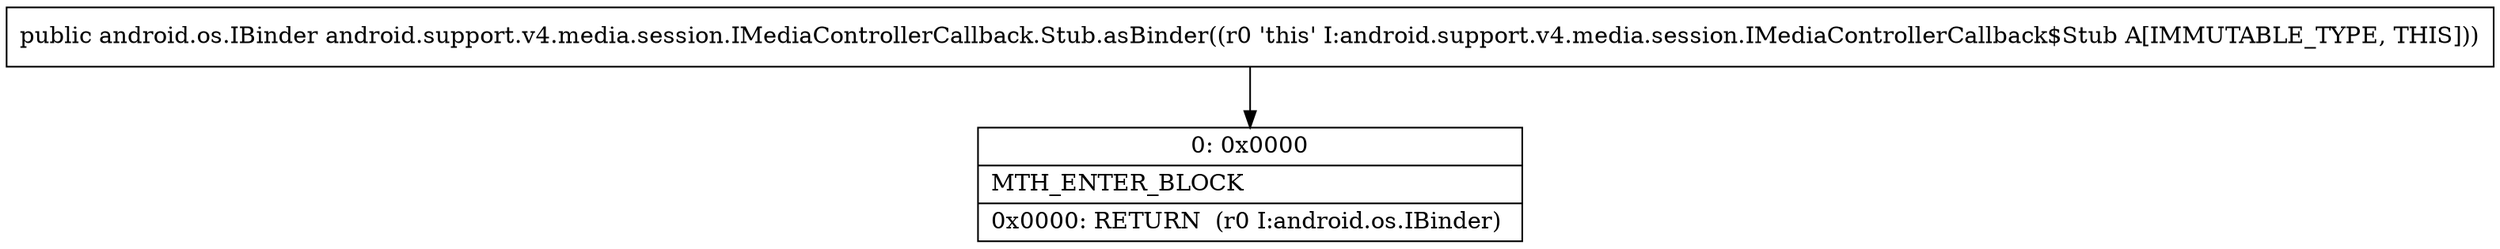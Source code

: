 digraph "CFG forandroid.support.v4.media.session.IMediaControllerCallback.Stub.asBinder()Landroid\/os\/IBinder;" {
Node_0 [shape=record,label="{0\:\ 0x0000|MTH_ENTER_BLOCK\l|0x0000: RETURN  (r0 I:android.os.IBinder) \l}"];
MethodNode[shape=record,label="{public android.os.IBinder android.support.v4.media.session.IMediaControllerCallback.Stub.asBinder((r0 'this' I:android.support.v4.media.session.IMediaControllerCallback$Stub A[IMMUTABLE_TYPE, THIS])) }"];
MethodNode -> Node_0;
}

